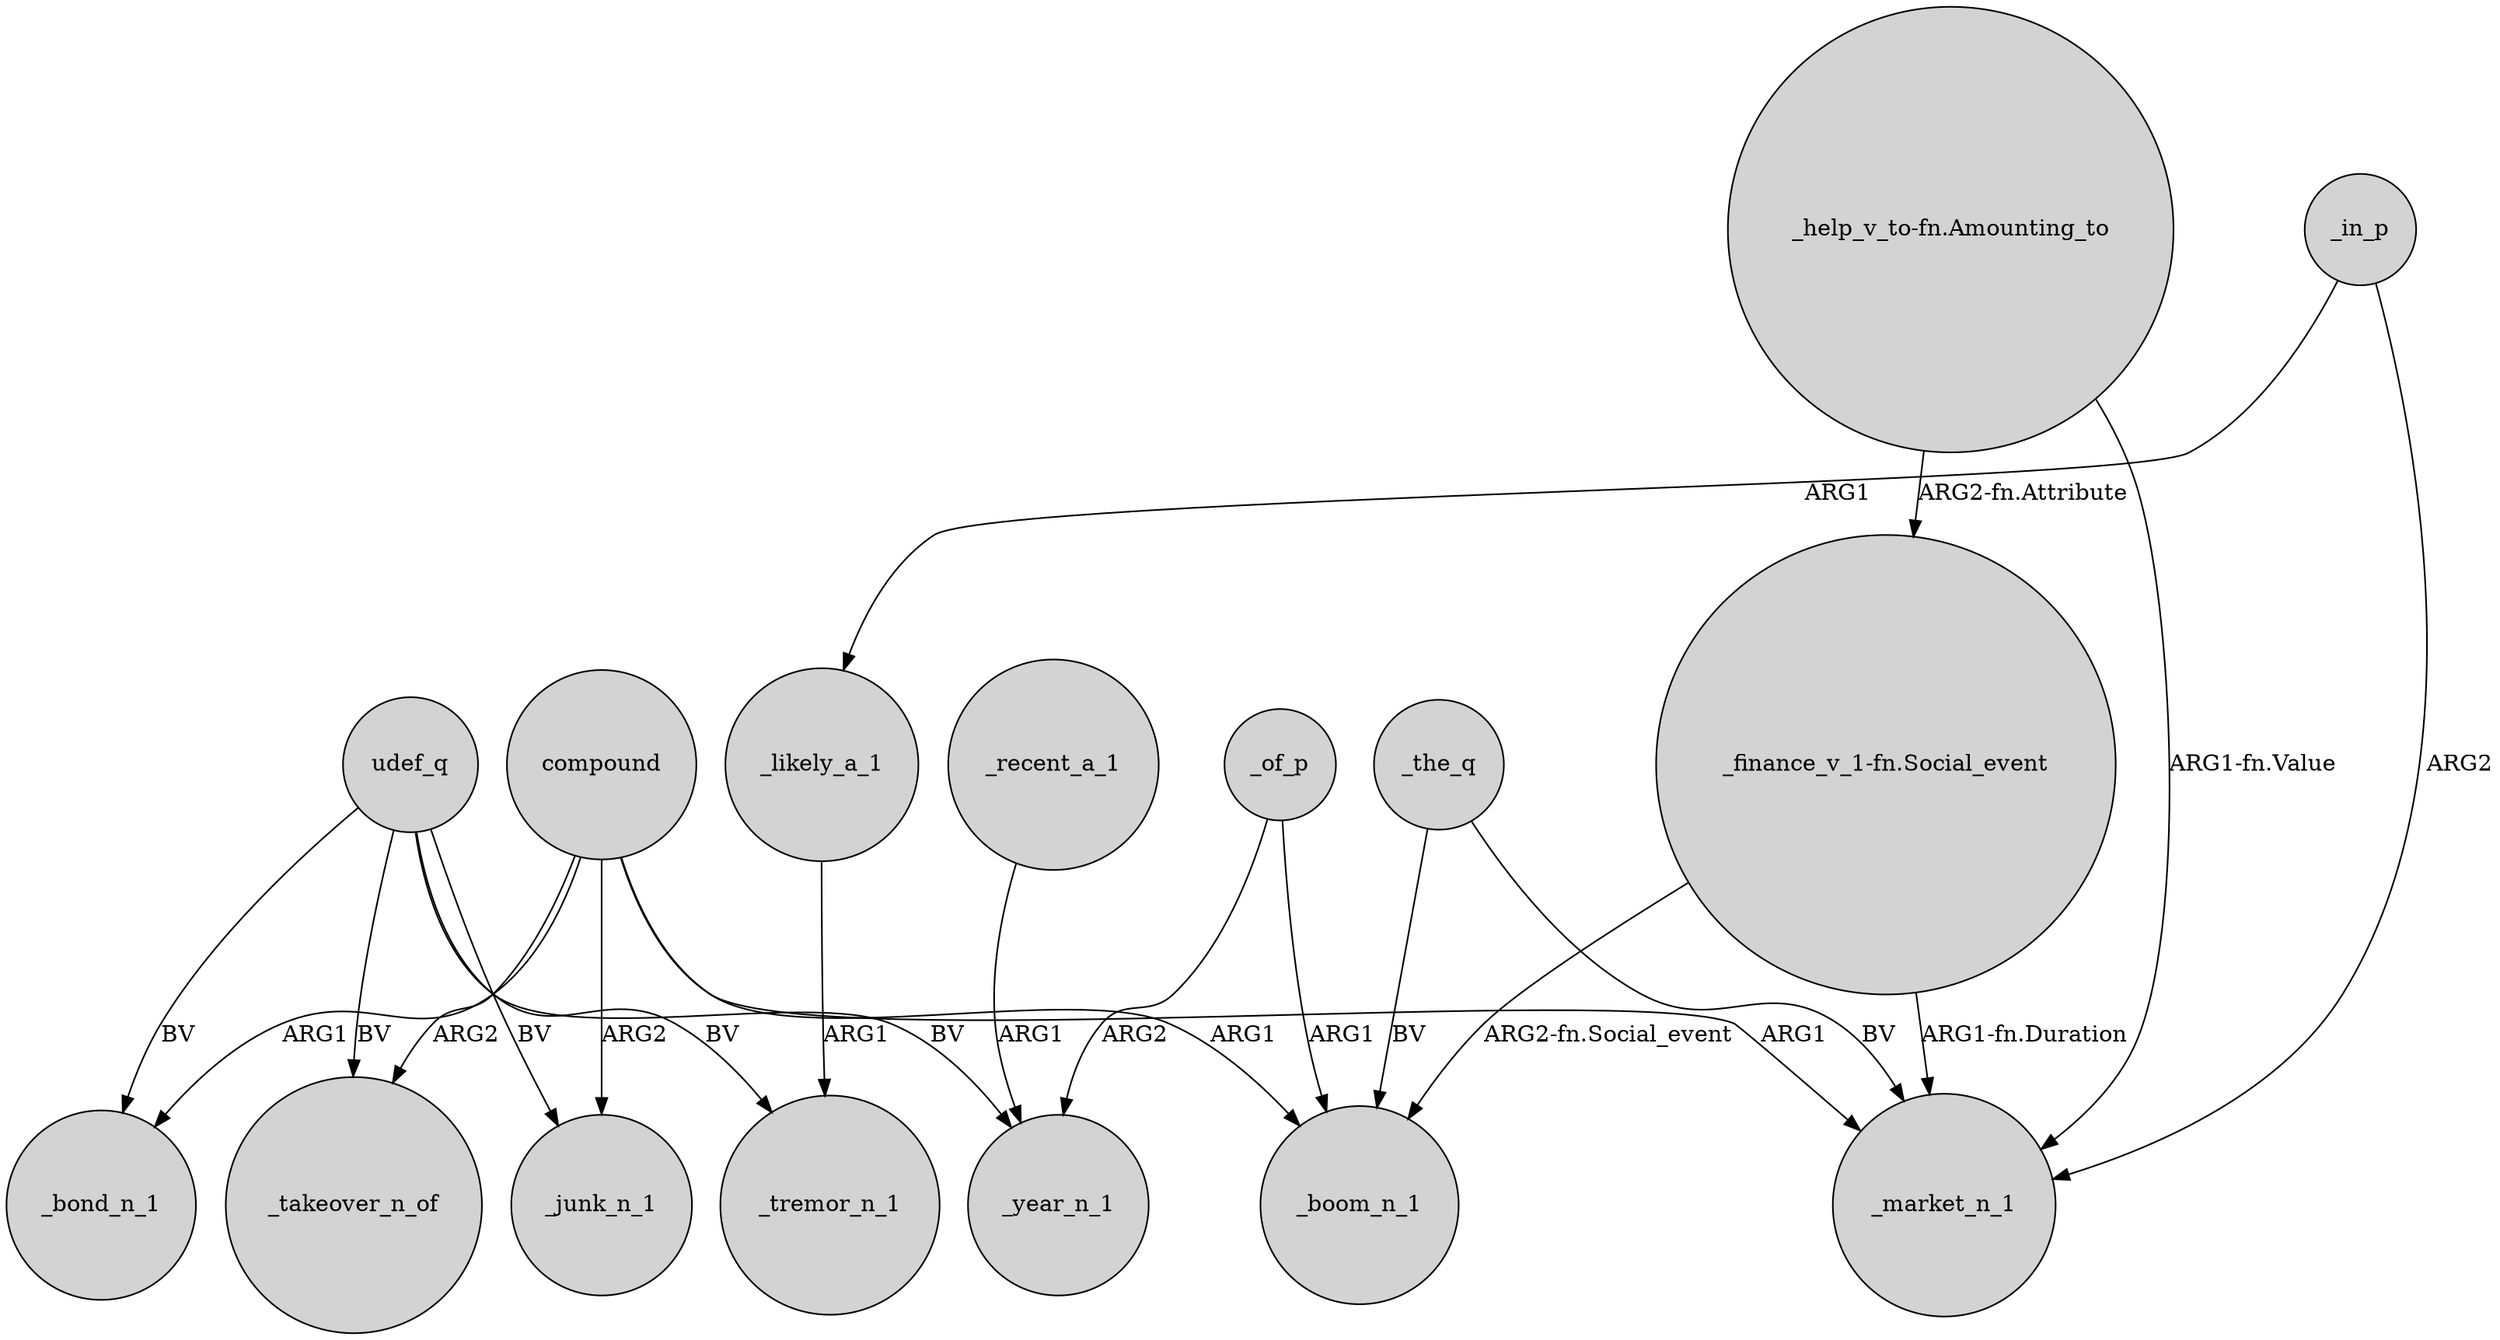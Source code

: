 digraph {
	node [shape=circle style=filled]
	udef_q -> _bond_n_1 [label=BV]
	_likely_a_1 -> _tremor_n_1 [label=ARG1]
	_of_p -> _boom_n_1 [label=ARG1]
	_of_p -> _year_n_1 [label=ARG2]
	udef_q -> _tremor_n_1 [label=BV]
	_recent_a_1 -> _year_n_1 [label=ARG1]
	compound -> _bond_n_1 [label=ARG1]
	compound -> _junk_n_1 [label=ARG2]
	"_help_v_to-fn.Amounting_to" -> _market_n_1 [label="ARG1-fn.Value"]
	_the_q -> _market_n_1 [label=BV]
	udef_q -> _takeover_n_of [label=BV]
	"_finance_v_1-fn.Social_event" -> _boom_n_1 [label="ARG2-fn.Social_event"]
	_in_p -> _market_n_1 [label=ARG2]
	_the_q -> _boom_n_1 [label=BV]
	"_finance_v_1-fn.Social_event" -> _market_n_1 [label="ARG1-fn.Duration"]
	compound -> _boom_n_1 [label=ARG1]
	_in_p -> _likely_a_1 [label=ARG1]
	"_help_v_to-fn.Amounting_to" -> "_finance_v_1-fn.Social_event" [label="ARG2-fn.Attribute"]
	udef_q -> _junk_n_1 [label=BV]
	udef_q -> _year_n_1 [label=BV]
	compound -> _takeover_n_of [label=ARG2]
	compound -> _market_n_1 [label=ARG1]
}
